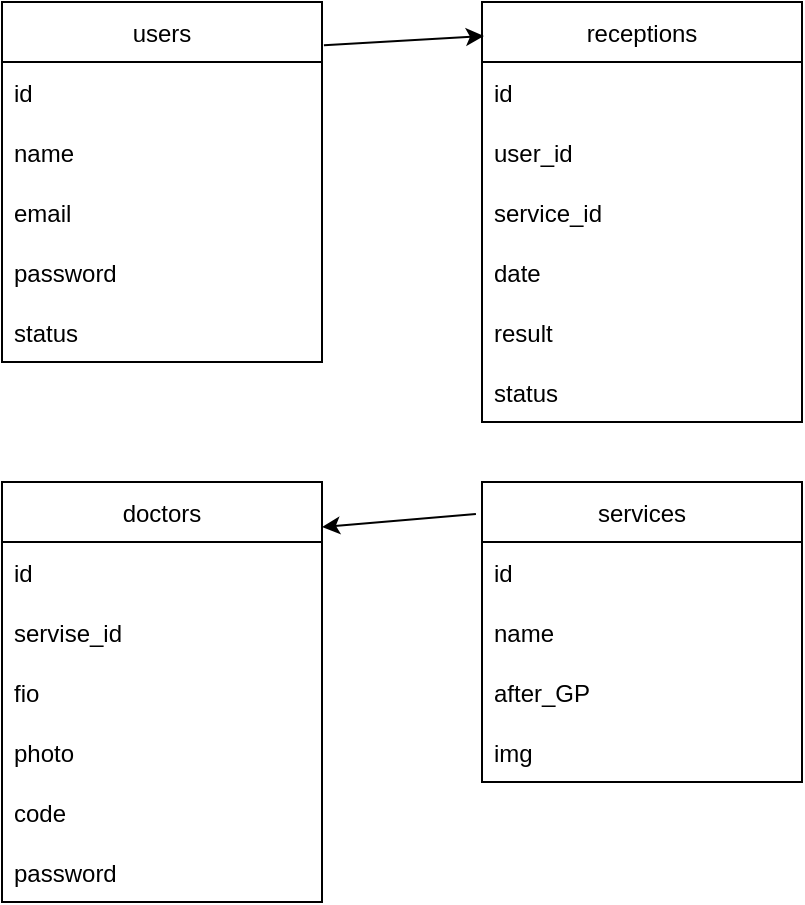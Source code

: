 <mxfile version="20.0.4" type="device"><diagram id="NWJwP64Bd1AoxNWYeaUk" name="Page-1"><mxGraphModel dx="1422" dy="789" grid="1" gridSize="10" guides="1" tooltips="1" connect="1" arrows="1" fold="1" page="1" pageScale="1" pageWidth="827" pageHeight="1169" math="0" shadow="0"><root><mxCell id="0"/><mxCell id="1" parent="0"/><mxCell id="NirgHtKNmoBbV7AZO347-1" value="users" style="swimlane;fontStyle=0;childLayout=stackLayout;horizontal=1;startSize=30;horizontalStack=0;resizeParent=1;resizeParentMax=0;resizeLast=0;collapsible=1;marginBottom=0;" vertex="1" parent="1"><mxGeometry x="80" y="120" width="160" height="180" as="geometry"/></mxCell><mxCell id="NirgHtKNmoBbV7AZO347-2" value="id" style="text;strokeColor=none;fillColor=none;align=left;verticalAlign=middle;spacingLeft=4;spacingRight=4;overflow=hidden;points=[[0,0.5],[1,0.5]];portConstraint=eastwest;rotatable=0;" vertex="1" parent="NirgHtKNmoBbV7AZO347-1"><mxGeometry y="30" width="160" height="30" as="geometry"/></mxCell><mxCell id="NirgHtKNmoBbV7AZO347-3" value="name" style="text;strokeColor=none;fillColor=none;align=left;verticalAlign=middle;spacingLeft=4;spacingRight=4;overflow=hidden;points=[[0,0.5],[1,0.5]];portConstraint=eastwest;rotatable=0;" vertex="1" parent="NirgHtKNmoBbV7AZO347-1"><mxGeometry y="60" width="160" height="30" as="geometry"/></mxCell><mxCell id="NirgHtKNmoBbV7AZO347-4" value="email" style="text;strokeColor=none;fillColor=none;align=left;verticalAlign=middle;spacingLeft=4;spacingRight=4;overflow=hidden;points=[[0,0.5],[1,0.5]];portConstraint=eastwest;rotatable=0;" vertex="1" parent="NirgHtKNmoBbV7AZO347-1"><mxGeometry y="90" width="160" height="30" as="geometry"/></mxCell><mxCell id="NirgHtKNmoBbV7AZO347-5" value="password" style="text;strokeColor=none;fillColor=none;align=left;verticalAlign=middle;spacingLeft=4;spacingRight=4;overflow=hidden;points=[[0,0.5],[1,0.5]];portConstraint=eastwest;rotatable=0;" vertex="1" parent="NirgHtKNmoBbV7AZO347-1"><mxGeometry y="120" width="160" height="30" as="geometry"/></mxCell><mxCell id="NirgHtKNmoBbV7AZO347-36" value="status" style="text;strokeColor=none;fillColor=none;align=left;verticalAlign=middle;spacingLeft=4;spacingRight=4;overflow=hidden;points=[[0,0.5],[1,0.5]];portConstraint=eastwest;rotatable=0;" vertex="1" parent="NirgHtKNmoBbV7AZO347-1"><mxGeometry y="150" width="160" height="30" as="geometry"/></mxCell><mxCell id="NirgHtKNmoBbV7AZO347-11" value="receptions" style="swimlane;fontStyle=0;childLayout=stackLayout;horizontal=1;startSize=30;horizontalStack=0;resizeParent=1;resizeParentMax=0;resizeLast=0;collapsible=1;marginBottom=0;" vertex="1" parent="1"><mxGeometry x="320" y="120" width="160" height="210" as="geometry"/></mxCell><mxCell id="NirgHtKNmoBbV7AZO347-12" value="id" style="text;strokeColor=none;fillColor=none;align=left;verticalAlign=middle;spacingLeft=4;spacingRight=4;overflow=hidden;points=[[0,0.5],[1,0.5]];portConstraint=eastwest;rotatable=0;" vertex="1" parent="NirgHtKNmoBbV7AZO347-11"><mxGeometry y="30" width="160" height="30" as="geometry"/></mxCell><mxCell id="NirgHtKNmoBbV7AZO347-13" value="user_id" style="text;strokeColor=none;fillColor=none;align=left;verticalAlign=middle;spacingLeft=4;spacingRight=4;overflow=hidden;points=[[0,0.5],[1,0.5]];portConstraint=eastwest;rotatable=0;" vertex="1" parent="NirgHtKNmoBbV7AZO347-11"><mxGeometry y="60" width="160" height="30" as="geometry"/></mxCell><mxCell id="NirgHtKNmoBbV7AZO347-14" value="service_id" style="text;strokeColor=none;fillColor=none;align=left;verticalAlign=middle;spacingLeft=4;spacingRight=4;overflow=hidden;points=[[0,0.5],[1,0.5]];portConstraint=eastwest;rotatable=0;" vertex="1" parent="NirgHtKNmoBbV7AZO347-11"><mxGeometry y="90" width="160" height="30" as="geometry"/></mxCell><mxCell id="NirgHtKNmoBbV7AZO347-17" value="date" style="text;strokeColor=none;fillColor=none;align=left;verticalAlign=middle;spacingLeft=4;spacingRight=4;overflow=hidden;points=[[0,0.5],[1,0.5]];portConstraint=eastwest;rotatable=0;" vertex="1" parent="NirgHtKNmoBbV7AZO347-11"><mxGeometry y="120" width="160" height="30" as="geometry"/></mxCell><mxCell id="NirgHtKNmoBbV7AZO347-15" value="result" style="text;strokeColor=none;fillColor=none;align=left;verticalAlign=middle;spacingLeft=4;spacingRight=4;overflow=hidden;points=[[0,0.5],[1,0.5]];portConstraint=eastwest;rotatable=0;" vertex="1" parent="NirgHtKNmoBbV7AZO347-11"><mxGeometry y="150" width="160" height="30" as="geometry"/></mxCell><mxCell id="NirgHtKNmoBbV7AZO347-16" value="status" style="text;strokeColor=none;fillColor=none;align=left;verticalAlign=middle;spacingLeft=4;spacingRight=4;overflow=hidden;points=[[0,0.5],[1,0.5]];portConstraint=eastwest;rotatable=0;" vertex="1" parent="NirgHtKNmoBbV7AZO347-11"><mxGeometry y="180" width="160" height="30" as="geometry"/></mxCell><mxCell id="NirgHtKNmoBbV7AZO347-18" value="" style="endArrow=classic;html=1;rounded=0;entryX=0.006;entryY=0.081;entryDx=0;entryDy=0;entryPerimeter=0;exitX=1.006;exitY=0.12;exitDx=0;exitDy=0;exitPerimeter=0;" edge="1" parent="1" source="NirgHtKNmoBbV7AZO347-1" target="NirgHtKNmoBbV7AZO347-11"><mxGeometry width="50" height="50" relative="1" as="geometry"><mxPoint x="230" y="190" as="sourcePoint"/><mxPoint x="280" y="140" as="targetPoint"/></mxGeometry></mxCell><mxCell id="NirgHtKNmoBbV7AZO347-19" value="services" style="swimlane;fontStyle=0;childLayout=stackLayout;horizontal=1;startSize=30;horizontalStack=0;resizeParent=1;resizeParentMax=0;resizeLast=0;collapsible=1;marginBottom=0;" vertex="1" parent="1"><mxGeometry x="320" y="360" width="160" height="150" as="geometry"/></mxCell><mxCell id="NirgHtKNmoBbV7AZO347-20" value="id" style="text;strokeColor=none;fillColor=none;align=left;verticalAlign=middle;spacingLeft=4;spacingRight=4;overflow=hidden;points=[[0,0.5],[1,0.5]];portConstraint=eastwest;rotatable=0;" vertex="1" parent="NirgHtKNmoBbV7AZO347-19"><mxGeometry y="30" width="160" height="30" as="geometry"/></mxCell><mxCell id="NirgHtKNmoBbV7AZO347-21" value="name" style="text;strokeColor=none;fillColor=none;align=left;verticalAlign=middle;spacingLeft=4;spacingRight=4;overflow=hidden;points=[[0,0.5],[1,0.5]];portConstraint=eastwest;rotatable=0;" vertex="1" parent="NirgHtKNmoBbV7AZO347-19"><mxGeometry y="60" width="160" height="30" as="geometry"/></mxCell><mxCell id="NirgHtKNmoBbV7AZO347-22" value="after_GP" style="text;strokeColor=none;fillColor=none;align=left;verticalAlign=middle;spacingLeft=4;spacingRight=4;overflow=hidden;points=[[0,0.5],[1,0.5]];portConstraint=eastwest;rotatable=0;" vertex="1" parent="NirgHtKNmoBbV7AZO347-19"><mxGeometry y="90" width="160" height="30" as="geometry"/></mxCell><mxCell id="NirgHtKNmoBbV7AZO347-31" value="img" style="text;strokeColor=none;fillColor=none;align=left;verticalAlign=middle;spacingLeft=4;spacingRight=4;overflow=hidden;points=[[0,0.5],[1,0.5]];portConstraint=eastwest;rotatable=0;" vertex="1" parent="NirgHtKNmoBbV7AZO347-19"><mxGeometry y="120" width="160" height="30" as="geometry"/></mxCell><mxCell id="NirgHtKNmoBbV7AZO347-26" value="doctors" style="swimlane;fontStyle=0;childLayout=stackLayout;horizontal=1;startSize=30;horizontalStack=0;resizeParent=1;resizeParentMax=0;resizeLast=0;collapsible=1;marginBottom=0;" vertex="1" parent="1"><mxGeometry x="80" y="360" width="160" height="210" as="geometry"/></mxCell><mxCell id="NirgHtKNmoBbV7AZO347-27" value="id" style="text;strokeColor=none;fillColor=none;align=left;verticalAlign=middle;spacingLeft=4;spacingRight=4;overflow=hidden;points=[[0,0.5],[1,0.5]];portConstraint=eastwest;rotatable=0;" vertex="1" parent="NirgHtKNmoBbV7AZO347-26"><mxGeometry y="30" width="160" height="30" as="geometry"/></mxCell><mxCell id="NirgHtKNmoBbV7AZO347-28" value="servise_id" style="text;strokeColor=none;fillColor=none;align=left;verticalAlign=middle;spacingLeft=4;spacingRight=4;overflow=hidden;points=[[0,0.5],[1,0.5]];portConstraint=eastwest;rotatable=0;" vertex="1" parent="NirgHtKNmoBbV7AZO347-26"><mxGeometry y="60" width="160" height="30" as="geometry"/></mxCell><mxCell id="NirgHtKNmoBbV7AZO347-29" value="fio" style="text;strokeColor=none;fillColor=none;align=left;verticalAlign=middle;spacingLeft=4;spacingRight=4;overflow=hidden;points=[[0,0.5],[1,0.5]];portConstraint=eastwest;rotatable=0;" vertex="1" parent="NirgHtKNmoBbV7AZO347-26"><mxGeometry y="90" width="160" height="30" as="geometry"/></mxCell><mxCell id="NirgHtKNmoBbV7AZO347-30" value="photo" style="text;strokeColor=none;fillColor=none;align=left;verticalAlign=middle;spacingLeft=4;spacingRight=4;overflow=hidden;points=[[0,0.5],[1,0.5]];portConstraint=eastwest;rotatable=0;" vertex="1" parent="NirgHtKNmoBbV7AZO347-26"><mxGeometry y="120" width="160" height="30" as="geometry"/></mxCell><mxCell id="NirgHtKNmoBbV7AZO347-34" value="code" style="text;strokeColor=none;fillColor=none;align=left;verticalAlign=middle;spacingLeft=4;spacingRight=4;overflow=hidden;points=[[0,0.5],[1,0.5]];portConstraint=eastwest;rotatable=0;" vertex="1" parent="NirgHtKNmoBbV7AZO347-26"><mxGeometry y="150" width="160" height="30" as="geometry"/></mxCell><mxCell id="NirgHtKNmoBbV7AZO347-35" value="password" style="text;strokeColor=none;fillColor=none;align=left;verticalAlign=middle;spacingLeft=4;spacingRight=4;overflow=hidden;points=[[0,0.5],[1,0.5]];portConstraint=eastwest;rotatable=0;" vertex="1" parent="NirgHtKNmoBbV7AZO347-26"><mxGeometry y="180" width="160" height="30" as="geometry"/></mxCell><mxCell id="NirgHtKNmoBbV7AZO347-32" value="" style="endArrow=classic;html=1;rounded=0;exitX=-0.019;exitY=0.107;exitDx=0;exitDy=0;exitPerimeter=0;entryX=1;entryY=0.107;entryDx=0;entryDy=0;entryPerimeter=0;" edge="1" parent="1" source="NirgHtKNmoBbV7AZO347-19" target="NirgHtKNmoBbV7AZO347-26"><mxGeometry width="50" height="50" relative="1" as="geometry"><mxPoint x="390" y="430" as="sourcePoint"/><mxPoint x="440" y="380" as="targetPoint"/></mxGeometry></mxCell></root></mxGraphModel></diagram></mxfile>